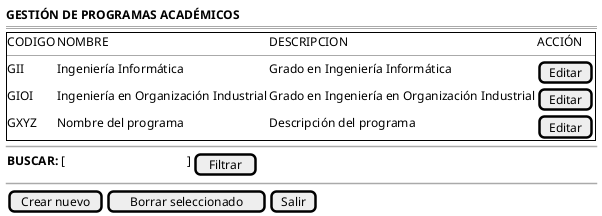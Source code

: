 @startsalt abrirProgramas-wireframe
{ 
<b>GESTIÓN DE PROGRAMAS ACADÉMICOS</b>  
===
{+  CODIGO | NOMBRE | DESCRIPCION | ACCIÓN
  --|--|--|--
  GII | Ingeniería Informática | Grado en Ingeniería Informática | [Editar]
  GIOI | Ingeniería en Organización Industrial | Grado en Ingeniería en Organización Industrial | [Editar]
  GXYZ | Nombre del programa | Descripción del programa | [Editar]
  }
  ~~
  {<b>BUSCAR:</b> [                                       ] | [Filtrar]}
  ~~
  {[Crear nuevo] | [Borrar seleccionado] | [Salir]}
}

@endsalt